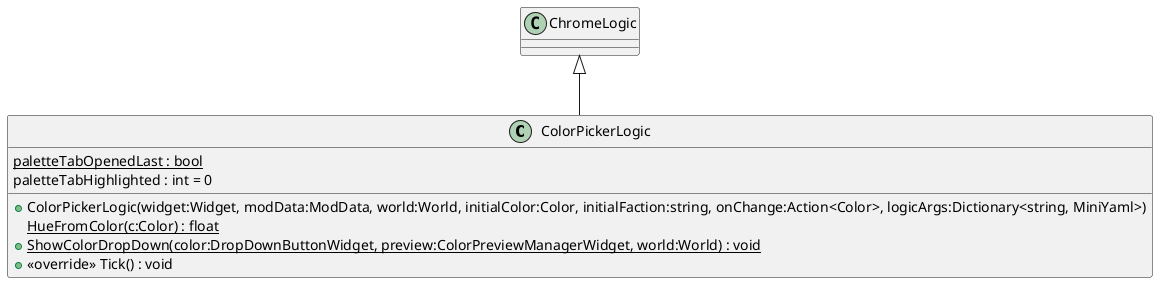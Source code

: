 @startuml
class ColorPickerLogic {
    {static} paletteTabOpenedLast : bool
    paletteTabHighlighted : int = 0
    + ColorPickerLogic(widget:Widget, modData:ModData, world:World, initialColor:Color, initialFaction:string, onChange:Action<Color>, logicArgs:Dictionary<string, MiniYaml>)
    {static} HueFromColor(c:Color) : float
    + {static} ShowColorDropDown(color:DropDownButtonWidget, preview:ColorPreviewManagerWidget, world:World) : void
    + <<override>> Tick() : void
}
ChromeLogic <|-- ColorPickerLogic
@enduml
